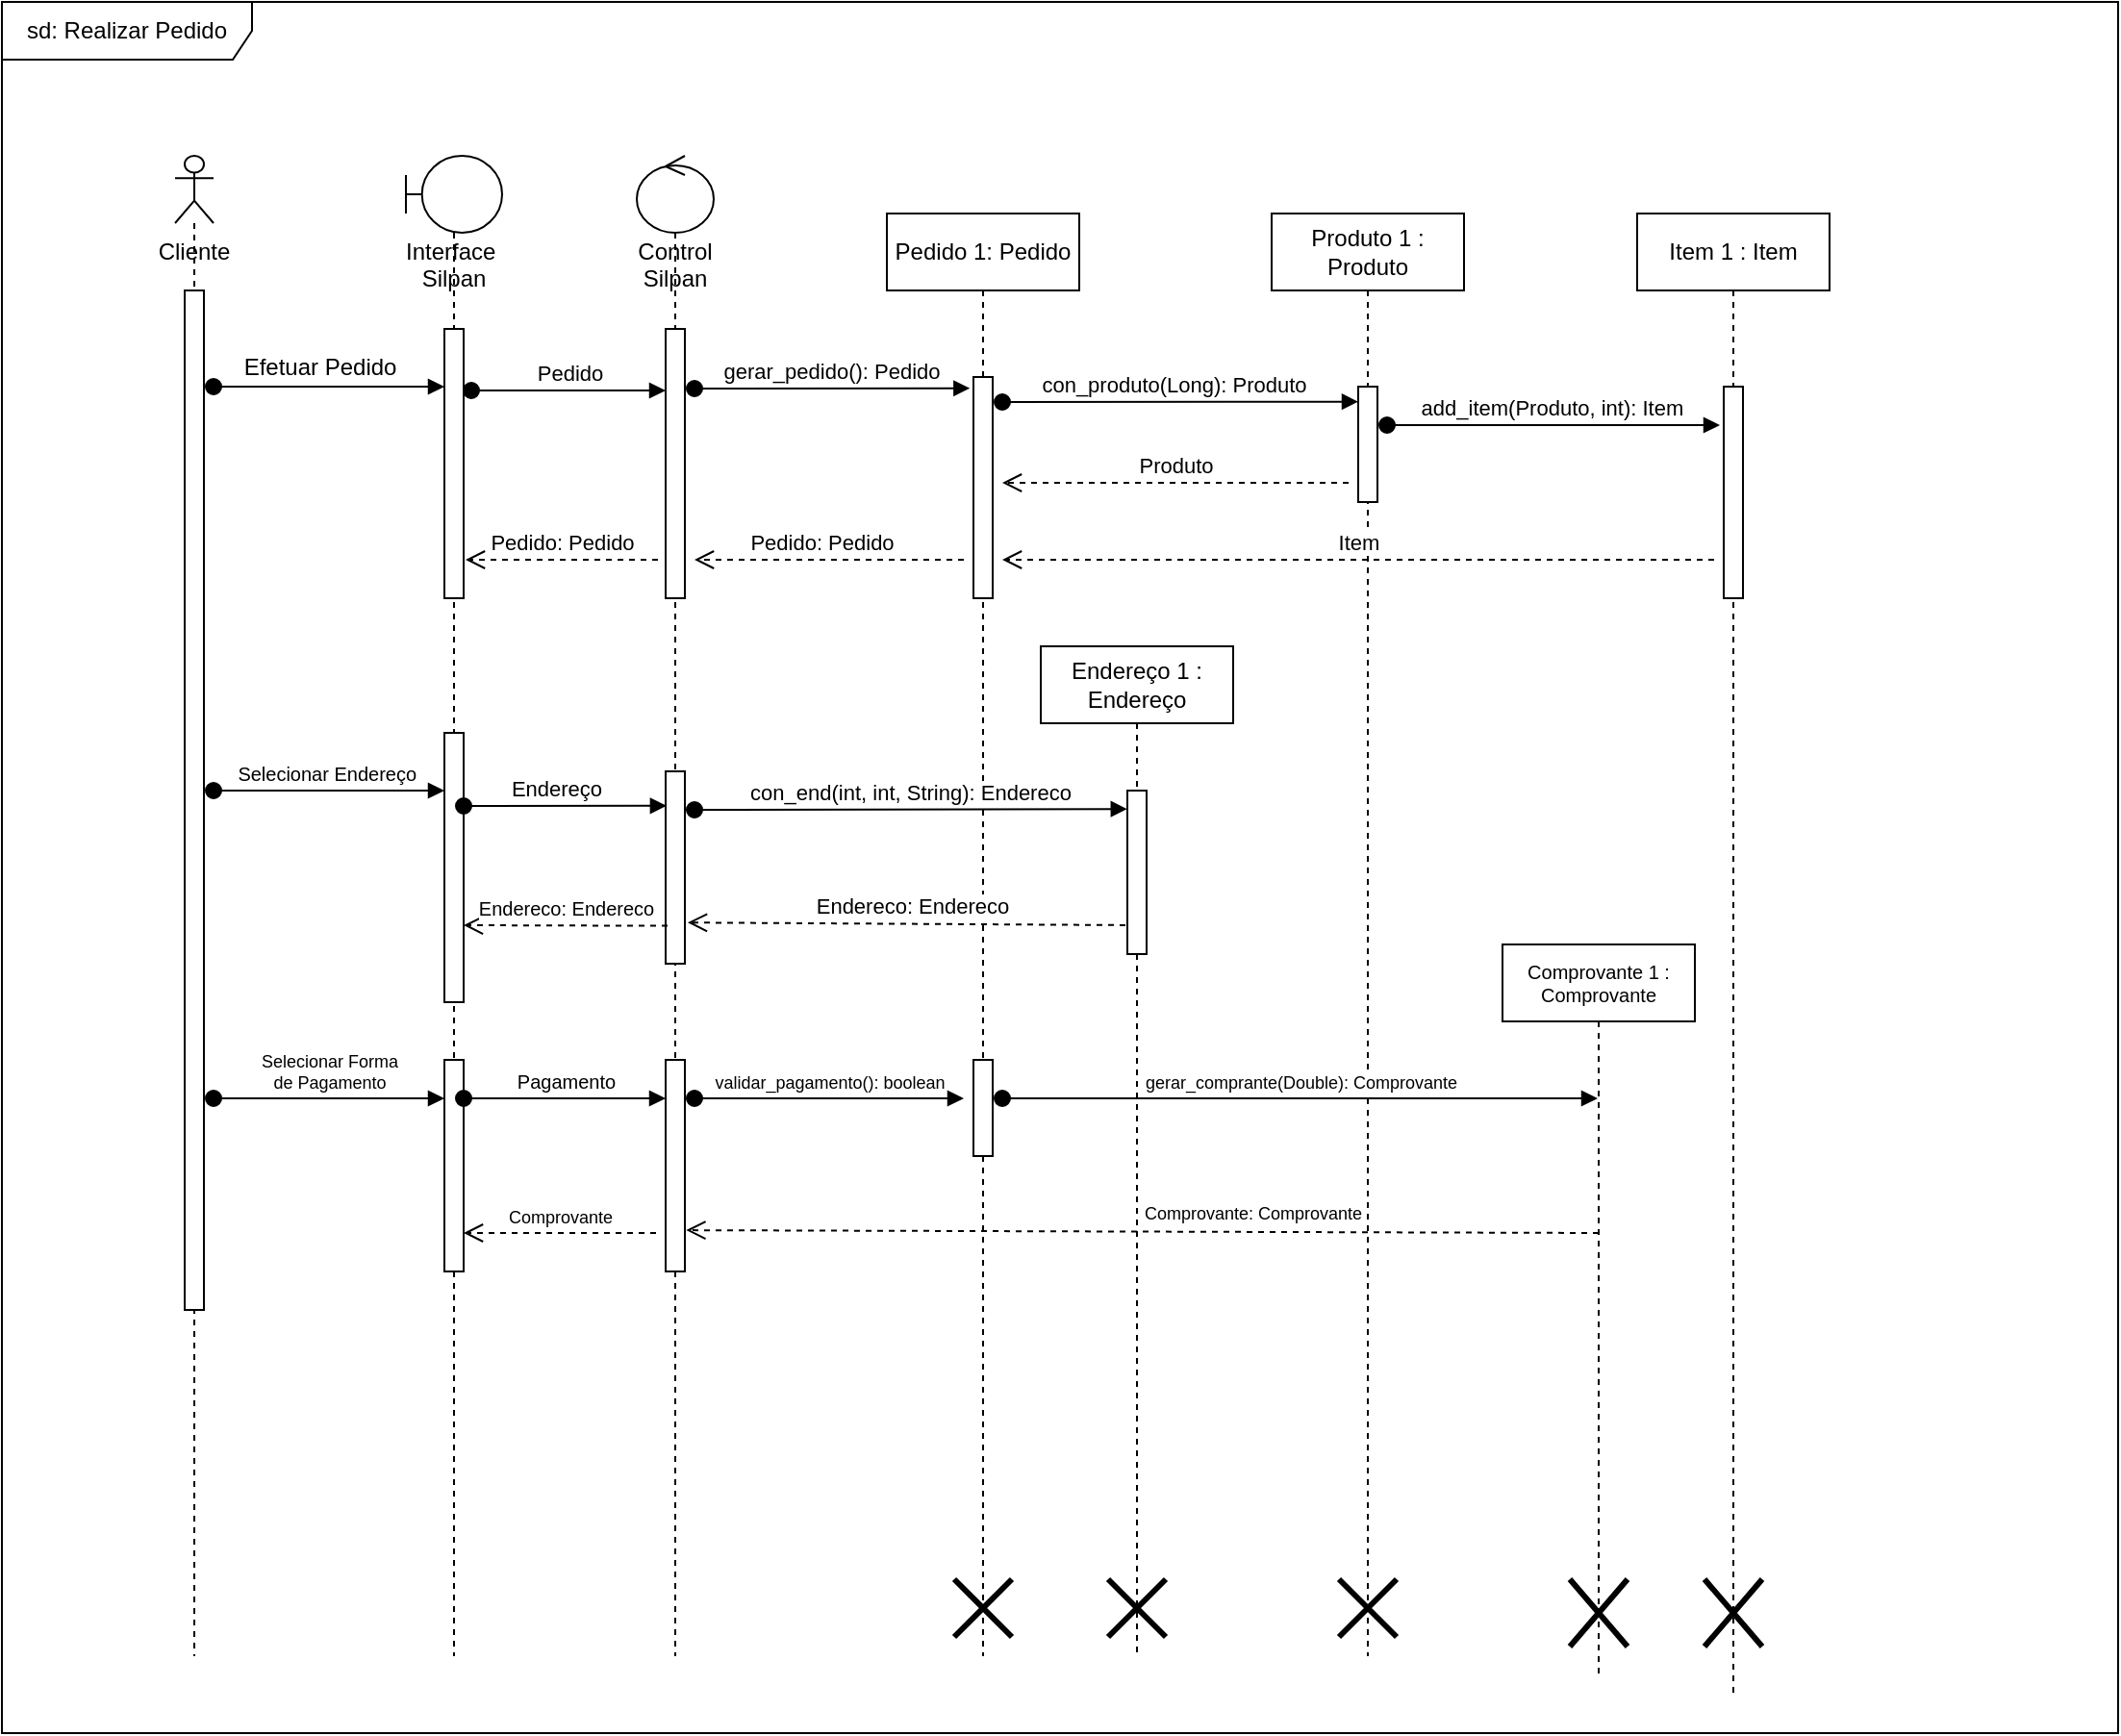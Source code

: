 <mxfile version="14.4.3" type="device"><diagram id="OQ-iXqlB67VpfukBFE_A" name="Página-1"><mxGraphModel dx="530" dy="326" grid="1" gridSize="10" guides="1" tooltips="1" connect="1" arrows="1" fold="1" page="1" pageScale="1" pageWidth="827" pageHeight="1169" math="0" shadow="0"><root><mxCell id="0"/><mxCell id="1" parent="0"/><mxCell id="tGT1rPYwJrPXcXbt0bv_-14" value="Produto 1 : Produto" style="shape=umlLifeline;perimeter=lifelinePerimeter;whiteSpace=wrap;html=1;container=1;collapsible=0;recursiveResize=0;outlineConnect=0;resizable=0;" parent="1" vertex="1"><mxGeometry x="680" y="130" width="100" height="750" as="geometry"/></mxCell><mxCell id="tGT1rPYwJrPXcXbt0bv_-15" value="" style="html=1;points=[];perimeter=orthogonalPerimeter;" parent="tGT1rPYwJrPXcXbt0bv_-14" vertex="1"><mxGeometry x="45" y="90" width="10" height="60" as="geometry"/></mxCell><mxCell id="tGT1rPYwJrPXcXbt0bv_-46" value="" style="shape=umlDestroy;whiteSpace=wrap;html=1;strokeWidth=3;" parent="tGT1rPYwJrPXcXbt0bv_-14" vertex="1"><mxGeometry x="35" y="710" width="30" height="30" as="geometry"/></mxCell><mxCell id="o5wv8LOmDFNqc_gq_wm2-13" value="add_item(Produto, int): Item&amp;nbsp;" style="html=1;verticalAlign=bottom;startArrow=oval;startFill=1;endArrow=block;startSize=8;" parent="tGT1rPYwJrPXcXbt0bv_-14" edge="1"><mxGeometry width="60" relative="1" as="geometry"><mxPoint x="60" y="110" as="sourcePoint"/><mxPoint x="233" y="110" as="targetPoint"/></mxGeometry></mxCell><mxCell id="o5wv8LOmDFNqc_gq_wm2-50" value="Comprovante: Comprovante" style="html=1;verticalAlign=bottom;endArrow=open;dashed=1;endSize=8;fontSize=9;entryX=1.067;entryY=0.805;entryDx=0;entryDy=0;entryPerimeter=0;" parent="tGT1rPYwJrPXcXbt0bv_-14" target="o5wv8LOmDFNqc_gq_wm2-35" edge="1"><mxGeometry x="-0.241" y="-1" relative="1" as="geometry"><mxPoint x="170" y="530" as="sourcePoint"/><mxPoint x="-280" y="540" as="targetPoint"/><mxPoint as="offset"/></mxGeometry></mxCell><mxCell id="tGT1rPYwJrPXcXbt0bv_-13" value="Pedido 1: Pedido" style="shape=umlLifeline;perimeter=lifelinePerimeter;whiteSpace=wrap;html=1;container=1;collapsible=0;recursiveResize=0;outlineConnect=0;" parent="1" vertex="1"><mxGeometry x="480" y="130" width="100" height="750" as="geometry"/></mxCell><mxCell id="tGT1rPYwJrPXcXbt0bv_-27" value="" style="html=1;points=[];perimeter=orthogonalPerimeter;" parent="tGT1rPYwJrPXcXbt0bv_-13" vertex="1"><mxGeometry x="45" y="85" width="10" height="115" as="geometry"/></mxCell><mxCell id="tGT1rPYwJrPXcXbt0bv_-47" value="" style="shape=umlDestroy;whiteSpace=wrap;html=1;strokeWidth=3;" parent="tGT1rPYwJrPXcXbt0bv_-13" vertex="1"><mxGeometry x="35" y="710" width="30" height="30" as="geometry"/></mxCell><mxCell id="o5wv8LOmDFNqc_gq_wm2-32" value="Endereco: Endereco" style="html=1;verticalAlign=bottom;endArrow=open;dashed=1;endSize=8;entryX=1.148;entryY=0.786;entryDx=0;entryDy=0;entryPerimeter=0;" parent="tGT1rPYwJrPXcXbt0bv_-13" target="o5wv8LOmDFNqc_gq_wm2-29" edge="1"><mxGeometry relative="1" as="geometry"><mxPoint x="130" y="370" as="sourcePoint"/><mxPoint x="-80" y="370" as="targetPoint"/></mxGeometry></mxCell><mxCell id="o5wv8LOmDFNqc_gq_wm2-47" value="" style="html=1;points=[];perimeter=orthogonalPerimeter;fontSize=10;" parent="tGT1rPYwJrPXcXbt0bv_-13" vertex="1"><mxGeometry x="45" y="440" width="10" height="50" as="geometry"/></mxCell><mxCell id="o5wv8LOmDFNqc_gq_wm2-49" value="gerar_comprante(Double): Comprovante" style="html=1;verticalAlign=bottom;startArrow=oval;startFill=1;endArrow=block;startSize=8;fontSize=9;" parent="tGT1rPYwJrPXcXbt0bv_-13" target="o5wv8LOmDFNqc_gq_wm2-44" edge="1"><mxGeometry width="60" relative="1" as="geometry"><mxPoint x="60" y="460" as="sourcePoint"/><mxPoint x="120" y="460" as="targetPoint"/></mxGeometry></mxCell><mxCell id="tGT1rPYwJrPXcXbt0bv_-51" value="sd: Realizar Pedido" style="shape=umlFrame;whiteSpace=wrap;html=1;width=130;height=30;" parent="1" vertex="1"><mxGeometry x="20" y="20" width="1100" height="900" as="geometry"/></mxCell><mxCell id="tGT1rPYwJrPXcXbt0bv_-4" value="Cliente" style="shape=umlLifeline;participant=umlActor;perimeter=lifelinePerimeter;whiteSpace=wrap;html=1;container=1;collapsible=0;recursiveResize=0;verticalAlign=top;spacingTop=36;outlineConnect=0;size=35;" parent="1" vertex="1"><mxGeometry x="110" y="100" width="20" height="780" as="geometry"/></mxCell><mxCell id="tGT1rPYwJrPXcXbt0bv_-5" value="" style="html=1;points=[];perimeter=orthogonalPerimeter;" parent="tGT1rPYwJrPXcXbt0bv_-4" vertex="1"><mxGeometry x="5" y="70" width="10" height="530" as="geometry"/></mxCell><mxCell id="tGT1rPYwJrPXcXbt0bv_-6" value="Interface&amp;nbsp; Silpan" style="shape=umlLifeline;participant=umlBoundary;perimeter=lifelinePerimeter;whiteSpace=wrap;html=1;container=1;collapsible=0;recursiveResize=0;verticalAlign=top;spacingTop=36;outlineConnect=0;size=40;" parent="1" vertex="1"><mxGeometry x="230" y="100" width="50" height="780" as="geometry"/></mxCell><mxCell id="tGT1rPYwJrPXcXbt0bv_-7" value="" style="html=1;points=[];perimeter=orthogonalPerimeter;" parent="tGT1rPYwJrPXcXbt0bv_-6" vertex="1"><mxGeometry x="20" y="90" width="10" height="140" as="geometry"/></mxCell><mxCell id="o5wv8LOmDFNqc_gq_wm2-21" value="" style="html=1;points=[];perimeter=orthogonalPerimeter;" parent="tGT1rPYwJrPXcXbt0bv_-6" vertex="1"><mxGeometry x="20" y="300" width="10" height="140" as="geometry"/></mxCell><mxCell id="o5wv8LOmDFNqc_gq_wm2-34" value="" style="html=1;points=[];perimeter=orthogonalPerimeter;" parent="tGT1rPYwJrPXcXbt0bv_-6" vertex="1"><mxGeometry x="20" y="470" width="10" height="110" as="geometry"/></mxCell><mxCell id="o5wv8LOmDFNqc_gq_wm2-38" value="Pagamento" style="html=1;verticalAlign=bottom;startArrow=oval;startFill=1;endArrow=block;startSize=8;fontSize=10;" parent="tGT1rPYwJrPXcXbt0bv_-6" target="o5wv8LOmDFNqc_gq_wm2-35" edge="1"><mxGeometry width="60" relative="1" as="geometry"><mxPoint x="30" y="490" as="sourcePoint"/><mxPoint x="90" y="490" as="targetPoint"/></mxGeometry></mxCell><mxCell id="tGT1rPYwJrPXcXbt0bv_-8" value="" style="html=1;verticalAlign=bottom;startArrow=oval;startFill=1;endArrow=block;startSize=8;exitX=0;exitY=1;exitDx=0;exitDy=0;exitPerimeter=0;" parent="1" target="tGT1rPYwJrPXcXbt0bv_-7" edge="1"><mxGeometry width="60" relative="1" as="geometry"><mxPoint x="130" y="220" as="sourcePoint"/><mxPoint x="200" y="210" as="targetPoint"/><Array as="points"><mxPoint x="180" y="220"/></Array></mxGeometry></mxCell><mxCell id="tGT1rPYwJrPXcXbt0bv_-9" value="Control Silpan" style="shape=umlLifeline;participant=umlControl;perimeter=lifelinePerimeter;whiteSpace=wrap;html=1;container=1;collapsible=0;recursiveResize=0;verticalAlign=top;spacingTop=36;outlineConnect=0;" parent="1" vertex="1"><mxGeometry x="350" y="100" width="40" height="780" as="geometry"/></mxCell><mxCell id="tGT1rPYwJrPXcXbt0bv_-10" value="" style="html=1;points=[];perimeter=orthogonalPerimeter;" parent="tGT1rPYwJrPXcXbt0bv_-9" vertex="1"><mxGeometry x="15" y="90" width="10" height="140" as="geometry"/></mxCell><mxCell id="o5wv8LOmDFNqc_gq_wm2-29" value="" style="html=1;points=[];perimeter=orthogonalPerimeter;" parent="tGT1rPYwJrPXcXbt0bv_-9" vertex="1"><mxGeometry x="15" y="320" width="10" height="100" as="geometry"/></mxCell><mxCell id="o5wv8LOmDFNqc_gq_wm2-30" value="con_end(int, int, String): Endereco" style="html=1;verticalAlign=bottom;startArrow=oval;startFill=1;endArrow=block;startSize=8;entryX=-0.01;entryY=0.113;entryDx=0;entryDy=0;entryPerimeter=0;" parent="tGT1rPYwJrPXcXbt0bv_-9" target="o5wv8LOmDFNqc_gq_wm2-36" edge="1"><mxGeometry width="60" relative="1" as="geometry"><mxPoint x="30" y="340" as="sourcePoint"/><mxPoint x="90" y="340" as="targetPoint"/></mxGeometry></mxCell><mxCell id="o5wv8LOmDFNqc_gq_wm2-35" value="" style="html=1;points=[];perimeter=orthogonalPerimeter;" parent="tGT1rPYwJrPXcXbt0bv_-9" vertex="1"><mxGeometry x="15" y="470" width="10" height="110" as="geometry"/></mxCell><mxCell id="o5wv8LOmDFNqc_gq_wm2-48" value="validar_pagamento(): boolean" style="html=1;verticalAlign=bottom;startArrow=oval;startFill=1;endArrow=block;startSize=8;fontSize=9;" parent="tGT1rPYwJrPXcXbt0bv_-9" edge="1"><mxGeometry width="60" relative="1" as="geometry"><mxPoint x="30" y="490" as="sourcePoint"/><mxPoint x="170" y="490" as="targetPoint"/></mxGeometry></mxCell><mxCell id="tGT1rPYwJrPXcXbt0bv_-11" value="Pedido" style="html=1;verticalAlign=bottom;startArrow=oval;startFill=1;endArrow=block;startSize=8;" parent="1" target="tGT1rPYwJrPXcXbt0bv_-10" edge="1"><mxGeometry width="60" relative="1" as="geometry"><mxPoint x="264" y="222" as="sourcePoint"/><mxPoint x="360" y="222" as="targetPoint"/></mxGeometry></mxCell><mxCell id="tGT1rPYwJrPXcXbt0bv_-16" value="con_produto(Long): Produto" style="html=1;verticalAlign=bottom;startArrow=oval;startFill=1;endArrow=block;startSize=8;entryX=0;entryY=0.131;entryDx=0;entryDy=0;entryPerimeter=0;" parent="1" target="tGT1rPYwJrPXcXbt0bv_-15" edge="1"><mxGeometry x="-0.027" width="60" relative="1" as="geometry"><mxPoint x="540" y="228" as="sourcePoint"/><mxPoint x="570" y="230" as="targetPoint"/><mxPoint x="-1" as="offset"/></mxGeometry></mxCell><mxCell id="tGT1rPYwJrPXcXbt0bv_-12" value="gerar_pedido(): Pedido" style="html=1;verticalAlign=bottom;startArrow=oval;startFill=1;endArrow=block;startSize=8;entryX=-0.183;entryY=0.051;entryDx=0;entryDy=0;entryPerimeter=0;" parent="1" target="tGT1rPYwJrPXcXbt0bv_-27" edge="1"><mxGeometry width="60" relative="1" as="geometry"><mxPoint x="380" y="221" as="sourcePoint"/><mxPoint x="440" y="190" as="targetPoint"/></mxGeometry></mxCell><mxCell id="o5wv8LOmDFNqc_gq_wm2-2" value="Efetuar Pedido" style="text;html=1;align=center;verticalAlign=middle;resizable=0;points=[];autosize=1;" parent="1" vertex="1"><mxGeometry x="140" y="200" width="90" height="20" as="geometry"/></mxCell><mxCell id="o5wv8LOmDFNqc_gq_wm2-10" value="Item 1 : Item" style="shape=umlLifeline;perimeter=lifelinePerimeter;whiteSpace=wrap;html=1;container=1;collapsible=0;recursiveResize=0;outlineConnect=0;" parent="1" vertex="1"><mxGeometry x="870" y="130" width="100" height="770" as="geometry"/></mxCell><mxCell id="o5wv8LOmDFNqc_gq_wm2-11" value="" style="html=1;points=[];perimeter=orthogonalPerimeter;" parent="o5wv8LOmDFNqc_gq_wm2-10" vertex="1"><mxGeometry x="45" y="90" width="10" height="110" as="geometry"/></mxCell><mxCell id="o5wv8LOmDFNqc_gq_wm2-12" value="" style="shape=umlDestroy;whiteSpace=wrap;html=1;strokeWidth=3;" parent="o5wv8LOmDFNqc_gq_wm2-10" vertex="1"><mxGeometry x="35" y="710" width="30" height="35" as="geometry"/></mxCell><mxCell id="o5wv8LOmDFNqc_gq_wm2-15" value="Item" style="html=1;verticalAlign=bottom;endArrow=open;dashed=1;endSize=8;" parent="1" edge="1"><mxGeometry relative="1" as="geometry"><mxPoint x="910" y="310" as="sourcePoint"/><mxPoint x="540" y="310" as="targetPoint"/></mxGeometry></mxCell><mxCell id="o5wv8LOmDFNqc_gq_wm2-16" value="Produto" style="html=1;verticalAlign=bottom;endArrow=open;dashed=1;endSize=8;" parent="1" edge="1"><mxGeometry relative="1" as="geometry"><mxPoint x="720" y="270" as="sourcePoint"/><mxPoint x="540" y="270" as="targetPoint"/></mxGeometry></mxCell><mxCell id="o5wv8LOmDFNqc_gq_wm2-18" value="Pedido: Pedido" style="html=1;verticalAlign=bottom;endArrow=open;dashed=1;endSize=8;" parent="1" edge="1"><mxGeometry relative="1" as="geometry"><mxPoint x="361" y="310" as="sourcePoint"/><mxPoint x="261" y="310" as="targetPoint"/></mxGeometry></mxCell><mxCell id="o5wv8LOmDFNqc_gq_wm2-20" value="Pedido: Pedido" style="html=1;verticalAlign=bottom;endArrow=open;dashed=1;endSize=8;" parent="1" edge="1"><mxGeometry x="0.064" relative="1" as="geometry"><mxPoint x="520" y="310" as="sourcePoint"/><mxPoint x="380" y="310" as="targetPoint"/><mxPoint as="offset"/></mxGeometry></mxCell><mxCell id="o5wv8LOmDFNqc_gq_wm2-26" value="Endereço 1 : Endereço" style="shape=umlLifeline;perimeter=lifelinePerimeter;whiteSpace=wrap;html=1;container=1;collapsible=0;recursiveResize=0;outlineConnect=0;" parent="1" vertex="1"><mxGeometry x="560" y="355" width="100" height="525" as="geometry"/></mxCell><mxCell id="o5wv8LOmDFNqc_gq_wm2-31" value="" style="shape=umlDestroy;whiteSpace=wrap;html=1;strokeWidth=3;" parent="o5wv8LOmDFNqc_gq_wm2-26" vertex="1"><mxGeometry x="35" y="485" width="30" height="30" as="geometry"/></mxCell><mxCell id="o5wv8LOmDFNqc_gq_wm2-36" value="" style="html=1;points=[];perimeter=orthogonalPerimeter;" parent="o5wv8LOmDFNqc_gq_wm2-26" vertex="1"><mxGeometry x="45" y="75" width="10" height="85" as="geometry"/></mxCell><mxCell id="o5wv8LOmDFNqc_gq_wm2-27" value="Selecionar Endereço&amp;nbsp;" style="html=1;verticalAlign=bottom;startArrow=oval;startFill=1;endArrow=block;startSize=8;fontSize=10;" parent="1" edge="1"><mxGeometry width="60" relative="1" as="geometry"><mxPoint x="130" y="430" as="sourcePoint"/><mxPoint x="250" y="430" as="targetPoint"/></mxGeometry></mxCell><mxCell id="o5wv8LOmDFNqc_gq_wm2-23" value="Endereço" style="html=1;verticalAlign=bottom;startArrow=oval;startFill=1;endArrow=block;startSize=8;entryX=0.045;entryY=0.179;entryDx=0;entryDy=0;entryPerimeter=0;" parent="1" target="o5wv8LOmDFNqc_gq_wm2-29" edge="1"><mxGeometry x="-0.089" width="60" relative="1" as="geometry"><mxPoint x="260" y="438" as="sourcePoint"/><mxPoint x="360" y="433" as="targetPoint"/><mxPoint as="offset"/></mxGeometry></mxCell><mxCell id="o5wv8LOmDFNqc_gq_wm2-33" value="Endereco: Endereco" style="html=1;verticalAlign=bottom;endArrow=open;dashed=1;endSize=8;exitX=0.1;exitY=0.803;exitDx=0;exitDy=0;exitPerimeter=0;fontSize=10;" parent="1" source="o5wv8LOmDFNqc_gq_wm2-29" edge="1"><mxGeometry relative="1" as="geometry"><mxPoint x="360" y="500" as="sourcePoint"/><mxPoint x="260.0" y="500" as="targetPoint"/></mxGeometry></mxCell><mxCell id="o5wv8LOmDFNqc_gq_wm2-37" value="Selecionar Forma &lt;br&gt;de Pagamento" style="html=1;verticalAlign=bottom;startArrow=oval;startFill=1;endArrow=block;startSize=8;fontSize=9;" parent="1" edge="1"><mxGeometry width="60" relative="1" as="geometry"><mxPoint x="130" y="590" as="sourcePoint"/><mxPoint x="250" y="590" as="targetPoint"/></mxGeometry></mxCell><mxCell id="o5wv8LOmDFNqc_gq_wm2-44" value="Comprovante 1 : Comprovante" style="shape=umlLifeline;perimeter=lifelinePerimeter;whiteSpace=wrap;html=1;container=1;collapsible=0;recursiveResize=0;outlineConnect=0;fontSize=10;" parent="1" vertex="1"><mxGeometry x="800" y="510" width="100" height="380" as="geometry"/></mxCell><mxCell id="o5wv8LOmDFNqc_gq_wm2-52" value="" style="shape=umlDestroy;whiteSpace=wrap;html=1;strokeWidth=3;" parent="o5wv8LOmDFNqc_gq_wm2-44" vertex="1"><mxGeometry x="35" y="330" width="30" height="35" as="geometry"/></mxCell><mxCell id="o5wv8LOmDFNqc_gq_wm2-51" value="Comprovante" style="html=1;verticalAlign=bottom;endArrow=open;dashed=1;endSize=8;fontSize=9;" parent="1" edge="1"><mxGeometry relative="1" as="geometry"><mxPoint x="360" y="660" as="sourcePoint"/><mxPoint x="260" y="660" as="targetPoint"/></mxGeometry></mxCell></root></mxGraphModel></diagram></mxfile>